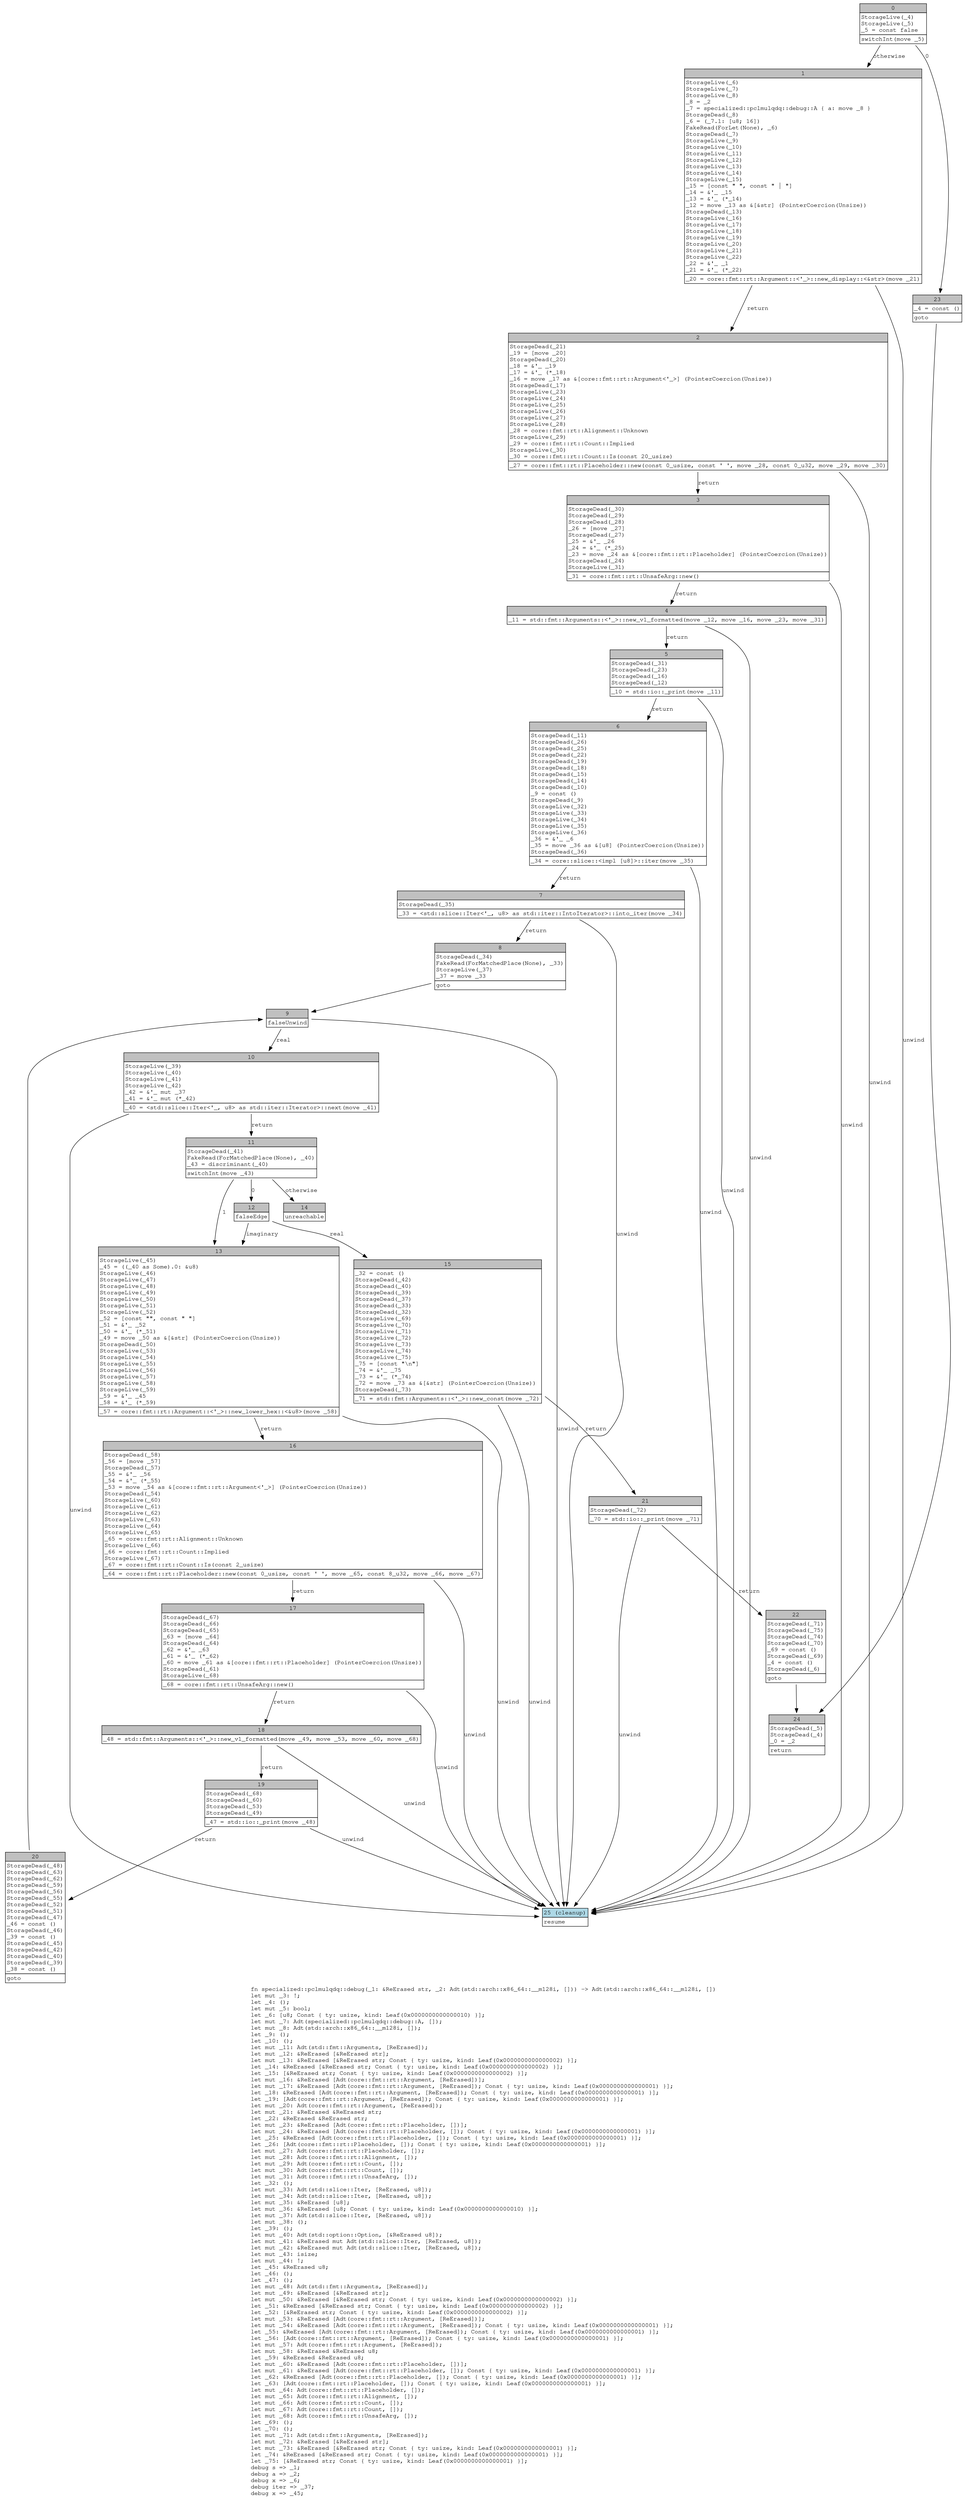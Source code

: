 digraph Mir_0_72 {
    graph [fontname="Courier, monospace"];
    node [fontname="Courier, monospace"];
    edge [fontname="Courier, monospace"];
    label=<fn specialized::pclmulqdq::debug(_1: &amp;ReErased str, _2: Adt(std::arch::x86_64::__m128i, [])) -&gt; Adt(std::arch::x86_64::__m128i, [])<br align="left"/>let mut _3: !;<br align="left"/>let _4: ();<br align="left"/>let mut _5: bool;<br align="left"/>let _6: [u8; Const { ty: usize, kind: Leaf(0x0000000000000010) }];<br align="left"/>let mut _7: Adt(specialized::pclmulqdq::debug::A, []);<br align="left"/>let mut _8: Adt(std::arch::x86_64::__m128i, []);<br align="left"/>let _9: ();<br align="left"/>let _10: ();<br align="left"/>let mut _11: Adt(std::fmt::Arguments, [ReErased]);<br align="left"/>let mut _12: &amp;ReErased [&amp;ReErased str];<br align="left"/>let mut _13: &amp;ReErased [&amp;ReErased str; Const { ty: usize, kind: Leaf(0x0000000000000002) }];<br align="left"/>let _14: &amp;ReErased [&amp;ReErased str; Const { ty: usize, kind: Leaf(0x0000000000000002) }];<br align="left"/>let _15: [&amp;ReErased str; Const { ty: usize, kind: Leaf(0x0000000000000002) }];<br align="left"/>let mut _16: &amp;ReErased [Adt(core::fmt::rt::Argument, [ReErased])];<br align="left"/>let mut _17: &amp;ReErased [Adt(core::fmt::rt::Argument, [ReErased]); Const { ty: usize, kind: Leaf(0x0000000000000001) }];<br align="left"/>let _18: &amp;ReErased [Adt(core::fmt::rt::Argument, [ReErased]); Const { ty: usize, kind: Leaf(0x0000000000000001) }];<br align="left"/>let _19: [Adt(core::fmt::rt::Argument, [ReErased]); Const { ty: usize, kind: Leaf(0x0000000000000001) }];<br align="left"/>let mut _20: Adt(core::fmt::rt::Argument, [ReErased]);<br align="left"/>let mut _21: &amp;ReErased &amp;ReErased str;<br align="left"/>let _22: &amp;ReErased &amp;ReErased str;<br align="left"/>let mut _23: &amp;ReErased [Adt(core::fmt::rt::Placeholder, [])];<br align="left"/>let mut _24: &amp;ReErased [Adt(core::fmt::rt::Placeholder, []); Const { ty: usize, kind: Leaf(0x0000000000000001) }];<br align="left"/>let _25: &amp;ReErased [Adt(core::fmt::rt::Placeholder, []); Const { ty: usize, kind: Leaf(0x0000000000000001) }];<br align="left"/>let _26: [Adt(core::fmt::rt::Placeholder, []); Const { ty: usize, kind: Leaf(0x0000000000000001) }];<br align="left"/>let mut _27: Adt(core::fmt::rt::Placeholder, []);<br align="left"/>let mut _28: Adt(core::fmt::rt::Alignment, []);<br align="left"/>let mut _29: Adt(core::fmt::rt::Count, []);<br align="left"/>let mut _30: Adt(core::fmt::rt::Count, []);<br align="left"/>let mut _31: Adt(core::fmt::rt::UnsafeArg, []);<br align="left"/>let _32: ();<br align="left"/>let mut _33: Adt(std::slice::Iter, [ReErased, u8]);<br align="left"/>let mut _34: Adt(std::slice::Iter, [ReErased, u8]);<br align="left"/>let mut _35: &amp;ReErased [u8];<br align="left"/>let mut _36: &amp;ReErased [u8; Const { ty: usize, kind: Leaf(0x0000000000000010) }];<br align="left"/>let mut _37: Adt(std::slice::Iter, [ReErased, u8]);<br align="left"/>let mut _38: ();<br align="left"/>let _39: ();<br align="left"/>let mut _40: Adt(std::option::Option, [&amp;ReErased u8]);<br align="left"/>let mut _41: &amp;ReErased mut Adt(std::slice::Iter, [ReErased, u8]);<br align="left"/>let mut _42: &amp;ReErased mut Adt(std::slice::Iter, [ReErased, u8]);<br align="left"/>let mut _43: isize;<br align="left"/>let mut _44: !;<br align="left"/>let _45: &amp;ReErased u8;<br align="left"/>let _46: ();<br align="left"/>let _47: ();<br align="left"/>let mut _48: Adt(std::fmt::Arguments, [ReErased]);<br align="left"/>let mut _49: &amp;ReErased [&amp;ReErased str];<br align="left"/>let mut _50: &amp;ReErased [&amp;ReErased str; Const { ty: usize, kind: Leaf(0x0000000000000002) }];<br align="left"/>let _51: &amp;ReErased [&amp;ReErased str; Const { ty: usize, kind: Leaf(0x0000000000000002) }];<br align="left"/>let _52: [&amp;ReErased str; Const { ty: usize, kind: Leaf(0x0000000000000002) }];<br align="left"/>let mut _53: &amp;ReErased [Adt(core::fmt::rt::Argument, [ReErased])];<br align="left"/>let mut _54: &amp;ReErased [Adt(core::fmt::rt::Argument, [ReErased]); Const { ty: usize, kind: Leaf(0x0000000000000001) }];<br align="left"/>let _55: &amp;ReErased [Adt(core::fmt::rt::Argument, [ReErased]); Const { ty: usize, kind: Leaf(0x0000000000000001) }];<br align="left"/>let _56: [Adt(core::fmt::rt::Argument, [ReErased]); Const { ty: usize, kind: Leaf(0x0000000000000001) }];<br align="left"/>let mut _57: Adt(core::fmt::rt::Argument, [ReErased]);<br align="left"/>let mut _58: &amp;ReErased &amp;ReErased u8;<br align="left"/>let _59: &amp;ReErased &amp;ReErased u8;<br align="left"/>let mut _60: &amp;ReErased [Adt(core::fmt::rt::Placeholder, [])];<br align="left"/>let mut _61: &amp;ReErased [Adt(core::fmt::rt::Placeholder, []); Const { ty: usize, kind: Leaf(0x0000000000000001) }];<br align="left"/>let _62: &amp;ReErased [Adt(core::fmt::rt::Placeholder, []); Const { ty: usize, kind: Leaf(0x0000000000000001) }];<br align="left"/>let _63: [Adt(core::fmt::rt::Placeholder, []); Const { ty: usize, kind: Leaf(0x0000000000000001) }];<br align="left"/>let mut _64: Adt(core::fmt::rt::Placeholder, []);<br align="left"/>let mut _65: Adt(core::fmt::rt::Alignment, []);<br align="left"/>let mut _66: Adt(core::fmt::rt::Count, []);<br align="left"/>let mut _67: Adt(core::fmt::rt::Count, []);<br align="left"/>let mut _68: Adt(core::fmt::rt::UnsafeArg, []);<br align="left"/>let _69: ();<br align="left"/>let _70: ();<br align="left"/>let mut _71: Adt(std::fmt::Arguments, [ReErased]);<br align="left"/>let mut _72: &amp;ReErased [&amp;ReErased str];<br align="left"/>let mut _73: &amp;ReErased [&amp;ReErased str; Const { ty: usize, kind: Leaf(0x0000000000000001) }];<br align="left"/>let _74: &amp;ReErased [&amp;ReErased str; Const { ty: usize, kind: Leaf(0x0000000000000001) }];<br align="left"/>let _75: [&amp;ReErased str; Const { ty: usize, kind: Leaf(0x0000000000000001) }];<br align="left"/>debug s =&gt; _1;<br align="left"/>debug a =&gt; _2;<br align="left"/>debug x =&gt; _6;<br align="left"/>debug iter =&gt; _37;<br align="left"/>debug x =&gt; _45;<br align="left"/>>;
    bb0__0_72 [shape="none", label=<<table border="0" cellborder="1" cellspacing="0"><tr><td bgcolor="gray" align="center" colspan="1">0</td></tr><tr><td align="left" balign="left">StorageLive(_4)<br/>StorageLive(_5)<br/>_5 = const false<br/></td></tr><tr><td align="left">switchInt(move _5)</td></tr></table>>];
    bb1__0_72 [shape="none", label=<<table border="0" cellborder="1" cellspacing="0"><tr><td bgcolor="gray" align="center" colspan="1">1</td></tr><tr><td align="left" balign="left">StorageLive(_6)<br/>StorageLive(_7)<br/>StorageLive(_8)<br/>_8 = _2<br/>_7 = specialized::pclmulqdq::debug::A { a: move _8 }<br/>StorageDead(_8)<br/>_6 = (_7.1: [u8; 16])<br/>FakeRead(ForLet(None), _6)<br/>StorageDead(_7)<br/>StorageLive(_9)<br/>StorageLive(_10)<br/>StorageLive(_11)<br/>StorageLive(_12)<br/>StorageLive(_13)<br/>StorageLive(_14)<br/>StorageLive(_15)<br/>_15 = [const &quot; &quot;, const &quot; | &quot;]<br/>_14 = &amp;'_ _15<br/>_13 = &amp;'_ (*_14)<br/>_12 = move _13 as &amp;[&amp;str] (PointerCoercion(Unsize))<br/>StorageDead(_13)<br/>StorageLive(_16)<br/>StorageLive(_17)<br/>StorageLive(_18)<br/>StorageLive(_19)<br/>StorageLive(_20)<br/>StorageLive(_21)<br/>StorageLive(_22)<br/>_22 = &amp;'_ _1<br/>_21 = &amp;'_ (*_22)<br/></td></tr><tr><td align="left">_20 = core::fmt::rt::Argument::&lt;'_&gt;::new_display::&lt;&amp;str&gt;(move _21)</td></tr></table>>];
    bb2__0_72 [shape="none", label=<<table border="0" cellborder="1" cellspacing="0"><tr><td bgcolor="gray" align="center" colspan="1">2</td></tr><tr><td align="left" balign="left">StorageDead(_21)<br/>_19 = [move _20]<br/>StorageDead(_20)<br/>_18 = &amp;'_ _19<br/>_17 = &amp;'_ (*_18)<br/>_16 = move _17 as &amp;[core::fmt::rt::Argument&lt;'_&gt;] (PointerCoercion(Unsize))<br/>StorageDead(_17)<br/>StorageLive(_23)<br/>StorageLive(_24)<br/>StorageLive(_25)<br/>StorageLive(_26)<br/>StorageLive(_27)<br/>StorageLive(_28)<br/>_28 = core::fmt::rt::Alignment::Unknown<br/>StorageLive(_29)<br/>_29 = core::fmt::rt::Count::Implied<br/>StorageLive(_30)<br/>_30 = core::fmt::rt::Count::Is(const 20_usize)<br/></td></tr><tr><td align="left">_27 = core::fmt::rt::Placeholder::new(const 0_usize, const ' ', move _28, const 0_u32, move _29, move _30)</td></tr></table>>];
    bb3__0_72 [shape="none", label=<<table border="0" cellborder="1" cellspacing="0"><tr><td bgcolor="gray" align="center" colspan="1">3</td></tr><tr><td align="left" balign="left">StorageDead(_30)<br/>StorageDead(_29)<br/>StorageDead(_28)<br/>_26 = [move _27]<br/>StorageDead(_27)<br/>_25 = &amp;'_ _26<br/>_24 = &amp;'_ (*_25)<br/>_23 = move _24 as &amp;[core::fmt::rt::Placeholder] (PointerCoercion(Unsize))<br/>StorageDead(_24)<br/>StorageLive(_31)<br/></td></tr><tr><td align="left">_31 = core::fmt::rt::UnsafeArg::new()</td></tr></table>>];
    bb4__0_72 [shape="none", label=<<table border="0" cellborder="1" cellspacing="0"><tr><td bgcolor="gray" align="center" colspan="1">4</td></tr><tr><td align="left">_11 = std::fmt::Arguments::&lt;'_&gt;::new_v1_formatted(move _12, move _16, move _23, move _31)</td></tr></table>>];
    bb5__0_72 [shape="none", label=<<table border="0" cellborder="1" cellspacing="0"><tr><td bgcolor="gray" align="center" colspan="1">5</td></tr><tr><td align="left" balign="left">StorageDead(_31)<br/>StorageDead(_23)<br/>StorageDead(_16)<br/>StorageDead(_12)<br/></td></tr><tr><td align="left">_10 = std::io::_print(move _11)</td></tr></table>>];
    bb6__0_72 [shape="none", label=<<table border="0" cellborder="1" cellspacing="0"><tr><td bgcolor="gray" align="center" colspan="1">6</td></tr><tr><td align="left" balign="left">StorageDead(_11)<br/>StorageDead(_26)<br/>StorageDead(_25)<br/>StorageDead(_22)<br/>StorageDead(_19)<br/>StorageDead(_18)<br/>StorageDead(_15)<br/>StorageDead(_14)<br/>StorageDead(_10)<br/>_9 = const ()<br/>StorageDead(_9)<br/>StorageLive(_32)<br/>StorageLive(_33)<br/>StorageLive(_34)<br/>StorageLive(_35)<br/>StorageLive(_36)<br/>_36 = &amp;'_ _6<br/>_35 = move _36 as &amp;[u8] (PointerCoercion(Unsize))<br/>StorageDead(_36)<br/></td></tr><tr><td align="left">_34 = core::slice::&lt;impl [u8]&gt;::iter(move _35)</td></tr></table>>];
    bb7__0_72 [shape="none", label=<<table border="0" cellborder="1" cellspacing="0"><tr><td bgcolor="gray" align="center" colspan="1">7</td></tr><tr><td align="left" balign="left">StorageDead(_35)<br/></td></tr><tr><td align="left">_33 = &lt;std::slice::Iter&lt;'_, u8&gt; as std::iter::IntoIterator&gt;::into_iter(move _34)</td></tr></table>>];
    bb8__0_72 [shape="none", label=<<table border="0" cellborder="1" cellspacing="0"><tr><td bgcolor="gray" align="center" colspan="1">8</td></tr><tr><td align="left" balign="left">StorageDead(_34)<br/>FakeRead(ForMatchedPlace(None), _33)<br/>StorageLive(_37)<br/>_37 = move _33<br/></td></tr><tr><td align="left">goto</td></tr></table>>];
    bb9__0_72 [shape="none", label=<<table border="0" cellborder="1" cellspacing="0"><tr><td bgcolor="gray" align="center" colspan="1">9</td></tr><tr><td align="left">falseUnwind</td></tr></table>>];
    bb10__0_72 [shape="none", label=<<table border="0" cellborder="1" cellspacing="0"><tr><td bgcolor="gray" align="center" colspan="1">10</td></tr><tr><td align="left" balign="left">StorageLive(_39)<br/>StorageLive(_40)<br/>StorageLive(_41)<br/>StorageLive(_42)<br/>_42 = &amp;'_ mut _37<br/>_41 = &amp;'_ mut (*_42)<br/></td></tr><tr><td align="left">_40 = &lt;std::slice::Iter&lt;'_, u8&gt; as std::iter::Iterator&gt;::next(move _41)</td></tr></table>>];
    bb11__0_72 [shape="none", label=<<table border="0" cellborder="1" cellspacing="0"><tr><td bgcolor="gray" align="center" colspan="1">11</td></tr><tr><td align="left" balign="left">StorageDead(_41)<br/>FakeRead(ForMatchedPlace(None), _40)<br/>_43 = discriminant(_40)<br/></td></tr><tr><td align="left">switchInt(move _43)</td></tr></table>>];
    bb12__0_72 [shape="none", label=<<table border="0" cellborder="1" cellspacing="0"><tr><td bgcolor="gray" align="center" colspan="1">12</td></tr><tr><td align="left">falseEdge</td></tr></table>>];
    bb13__0_72 [shape="none", label=<<table border="0" cellborder="1" cellspacing="0"><tr><td bgcolor="gray" align="center" colspan="1">13</td></tr><tr><td align="left" balign="left">StorageLive(_45)<br/>_45 = ((_40 as Some).0: &amp;u8)<br/>StorageLive(_46)<br/>StorageLive(_47)<br/>StorageLive(_48)<br/>StorageLive(_49)<br/>StorageLive(_50)<br/>StorageLive(_51)<br/>StorageLive(_52)<br/>_52 = [const &quot;&quot;, const &quot; &quot;]<br/>_51 = &amp;'_ _52<br/>_50 = &amp;'_ (*_51)<br/>_49 = move _50 as &amp;[&amp;str] (PointerCoercion(Unsize))<br/>StorageDead(_50)<br/>StorageLive(_53)<br/>StorageLive(_54)<br/>StorageLive(_55)<br/>StorageLive(_56)<br/>StorageLive(_57)<br/>StorageLive(_58)<br/>StorageLive(_59)<br/>_59 = &amp;'_ _45<br/>_58 = &amp;'_ (*_59)<br/></td></tr><tr><td align="left">_57 = core::fmt::rt::Argument::&lt;'_&gt;::new_lower_hex::&lt;&amp;u8&gt;(move _58)</td></tr></table>>];
    bb14__0_72 [shape="none", label=<<table border="0" cellborder="1" cellspacing="0"><tr><td bgcolor="gray" align="center" colspan="1">14</td></tr><tr><td align="left">unreachable</td></tr></table>>];
    bb15__0_72 [shape="none", label=<<table border="0" cellborder="1" cellspacing="0"><tr><td bgcolor="gray" align="center" colspan="1">15</td></tr><tr><td align="left" balign="left">_32 = const ()<br/>StorageDead(_42)<br/>StorageDead(_40)<br/>StorageDead(_39)<br/>StorageDead(_37)<br/>StorageDead(_33)<br/>StorageDead(_32)<br/>StorageLive(_69)<br/>StorageLive(_70)<br/>StorageLive(_71)<br/>StorageLive(_72)<br/>StorageLive(_73)<br/>StorageLive(_74)<br/>StorageLive(_75)<br/>_75 = [const &quot;\n&quot;]<br/>_74 = &amp;'_ _75<br/>_73 = &amp;'_ (*_74)<br/>_72 = move _73 as &amp;[&amp;str] (PointerCoercion(Unsize))<br/>StorageDead(_73)<br/></td></tr><tr><td align="left">_71 = std::fmt::Arguments::&lt;'_&gt;::new_const(move _72)</td></tr></table>>];
    bb16__0_72 [shape="none", label=<<table border="0" cellborder="1" cellspacing="0"><tr><td bgcolor="gray" align="center" colspan="1">16</td></tr><tr><td align="left" balign="left">StorageDead(_58)<br/>_56 = [move _57]<br/>StorageDead(_57)<br/>_55 = &amp;'_ _56<br/>_54 = &amp;'_ (*_55)<br/>_53 = move _54 as &amp;[core::fmt::rt::Argument&lt;'_&gt;] (PointerCoercion(Unsize))<br/>StorageDead(_54)<br/>StorageLive(_60)<br/>StorageLive(_61)<br/>StorageLive(_62)<br/>StorageLive(_63)<br/>StorageLive(_64)<br/>StorageLive(_65)<br/>_65 = core::fmt::rt::Alignment::Unknown<br/>StorageLive(_66)<br/>_66 = core::fmt::rt::Count::Implied<br/>StorageLive(_67)<br/>_67 = core::fmt::rt::Count::Is(const 2_usize)<br/></td></tr><tr><td align="left">_64 = core::fmt::rt::Placeholder::new(const 0_usize, const ' ', move _65, const 8_u32, move _66, move _67)</td></tr></table>>];
    bb17__0_72 [shape="none", label=<<table border="0" cellborder="1" cellspacing="0"><tr><td bgcolor="gray" align="center" colspan="1">17</td></tr><tr><td align="left" balign="left">StorageDead(_67)<br/>StorageDead(_66)<br/>StorageDead(_65)<br/>_63 = [move _64]<br/>StorageDead(_64)<br/>_62 = &amp;'_ _63<br/>_61 = &amp;'_ (*_62)<br/>_60 = move _61 as &amp;[core::fmt::rt::Placeholder] (PointerCoercion(Unsize))<br/>StorageDead(_61)<br/>StorageLive(_68)<br/></td></tr><tr><td align="left">_68 = core::fmt::rt::UnsafeArg::new()</td></tr></table>>];
    bb18__0_72 [shape="none", label=<<table border="0" cellborder="1" cellspacing="0"><tr><td bgcolor="gray" align="center" colspan="1">18</td></tr><tr><td align="left">_48 = std::fmt::Arguments::&lt;'_&gt;::new_v1_formatted(move _49, move _53, move _60, move _68)</td></tr></table>>];
    bb19__0_72 [shape="none", label=<<table border="0" cellborder="1" cellspacing="0"><tr><td bgcolor="gray" align="center" colspan="1">19</td></tr><tr><td align="left" balign="left">StorageDead(_68)<br/>StorageDead(_60)<br/>StorageDead(_53)<br/>StorageDead(_49)<br/></td></tr><tr><td align="left">_47 = std::io::_print(move _48)</td></tr></table>>];
    bb20__0_72 [shape="none", label=<<table border="0" cellborder="1" cellspacing="0"><tr><td bgcolor="gray" align="center" colspan="1">20</td></tr><tr><td align="left" balign="left">StorageDead(_48)<br/>StorageDead(_63)<br/>StorageDead(_62)<br/>StorageDead(_59)<br/>StorageDead(_56)<br/>StorageDead(_55)<br/>StorageDead(_52)<br/>StorageDead(_51)<br/>StorageDead(_47)<br/>_46 = const ()<br/>StorageDead(_46)<br/>_39 = const ()<br/>StorageDead(_45)<br/>StorageDead(_42)<br/>StorageDead(_40)<br/>StorageDead(_39)<br/>_38 = const ()<br/></td></tr><tr><td align="left">goto</td></tr></table>>];
    bb21__0_72 [shape="none", label=<<table border="0" cellborder="1" cellspacing="0"><tr><td bgcolor="gray" align="center" colspan="1">21</td></tr><tr><td align="left" balign="left">StorageDead(_72)<br/></td></tr><tr><td align="left">_70 = std::io::_print(move _71)</td></tr></table>>];
    bb22__0_72 [shape="none", label=<<table border="0" cellborder="1" cellspacing="0"><tr><td bgcolor="gray" align="center" colspan="1">22</td></tr><tr><td align="left" balign="left">StorageDead(_71)<br/>StorageDead(_75)<br/>StorageDead(_74)<br/>StorageDead(_70)<br/>_69 = const ()<br/>StorageDead(_69)<br/>_4 = const ()<br/>StorageDead(_6)<br/></td></tr><tr><td align="left">goto</td></tr></table>>];
    bb23__0_72 [shape="none", label=<<table border="0" cellborder="1" cellspacing="0"><tr><td bgcolor="gray" align="center" colspan="1">23</td></tr><tr><td align="left" balign="left">_4 = const ()<br/></td></tr><tr><td align="left">goto</td></tr></table>>];
    bb24__0_72 [shape="none", label=<<table border="0" cellborder="1" cellspacing="0"><tr><td bgcolor="gray" align="center" colspan="1">24</td></tr><tr><td align="left" balign="left">StorageDead(_5)<br/>StorageDead(_4)<br/>_0 = _2<br/></td></tr><tr><td align="left">return</td></tr></table>>];
    bb25__0_72 [shape="none", label=<<table border="0" cellborder="1" cellspacing="0"><tr><td bgcolor="lightblue" align="center" colspan="1">25 (cleanup)</td></tr><tr><td align="left">resume</td></tr></table>>];
    bb0__0_72 -> bb23__0_72 [label="0"];
    bb0__0_72 -> bb1__0_72 [label="otherwise"];
    bb1__0_72 -> bb2__0_72 [label="return"];
    bb1__0_72 -> bb25__0_72 [label="unwind"];
    bb2__0_72 -> bb3__0_72 [label="return"];
    bb2__0_72 -> bb25__0_72 [label="unwind"];
    bb3__0_72 -> bb4__0_72 [label="return"];
    bb3__0_72 -> bb25__0_72 [label="unwind"];
    bb4__0_72 -> bb5__0_72 [label="return"];
    bb4__0_72 -> bb25__0_72 [label="unwind"];
    bb5__0_72 -> bb6__0_72 [label="return"];
    bb5__0_72 -> bb25__0_72 [label="unwind"];
    bb6__0_72 -> bb7__0_72 [label="return"];
    bb6__0_72 -> bb25__0_72 [label="unwind"];
    bb7__0_72 -> bb8__0_72 [label="return"];
    bb7__0_72 -> bb25__0_72 [label="unwind"];
    bb8__0_72 -> bb9__0_72 [label=""];
    bb9__0_72 -> bb10__0_72 [label="real"];
    bb9__0_72 -> bb25__0_72 [label="unwind"];
    bb10__0_72 -> bb11__0_72 [label="return"];
    bb10__0_72 -> bb25__0_72 [label="unwind"];
    bb11__0_72 -> bb12__0_72 [label="0"];
    bb11__0_72 -> bb13__0_72 [label="1"];
    bb11__0_72 -> bb14__0_72 [label="otherwise"];
    bb12__0_72 -> bb15__0_72 [label="real"];
    bb12__0_72 -> bb13__0_72 [label="imaginary"];
    bb13__0_72 -> bb16__0_72 [label="return"];
    bb13__0_72 -> bb25__0_72 [label="unwind"];
    bb15__0_72 -> bb21__0_72 [label="return"];
    bb15__0_72 -> bb25__0_72 [label="unwind"];
    bb16__0_72 -> bb17__0_72 [label="return"];
    bb16__0_72 -> bb25__0_72 [label="unwind"];
    bb17__0_72 -> bb18__0_72 [label="return"];
    bb17__0_72 -> bb25__0_72 [label="unwind"];
    bb18__0_72 -> bb19__0_72 [label="return"];
    bb18__0_72 -> bb25__0_72 [label="unwind"];
    bb19__0_72 -> bb20__0_72 [label="return"];
    bb19__0_72 -> bb25__0_72 [label="unwind"];
    bb20__0_72 -> bb9__0_72 [label=""];
    bb21__0_72 -> bb22__0_72 [label="return"];
    bb21__0_72 -> bb25__0_72 [label="unwind"];
    bb22__0_72 -> bb24__0_72 [label=""];
    bb23__0_72 -> bb24__0_72 [label=""];
}
